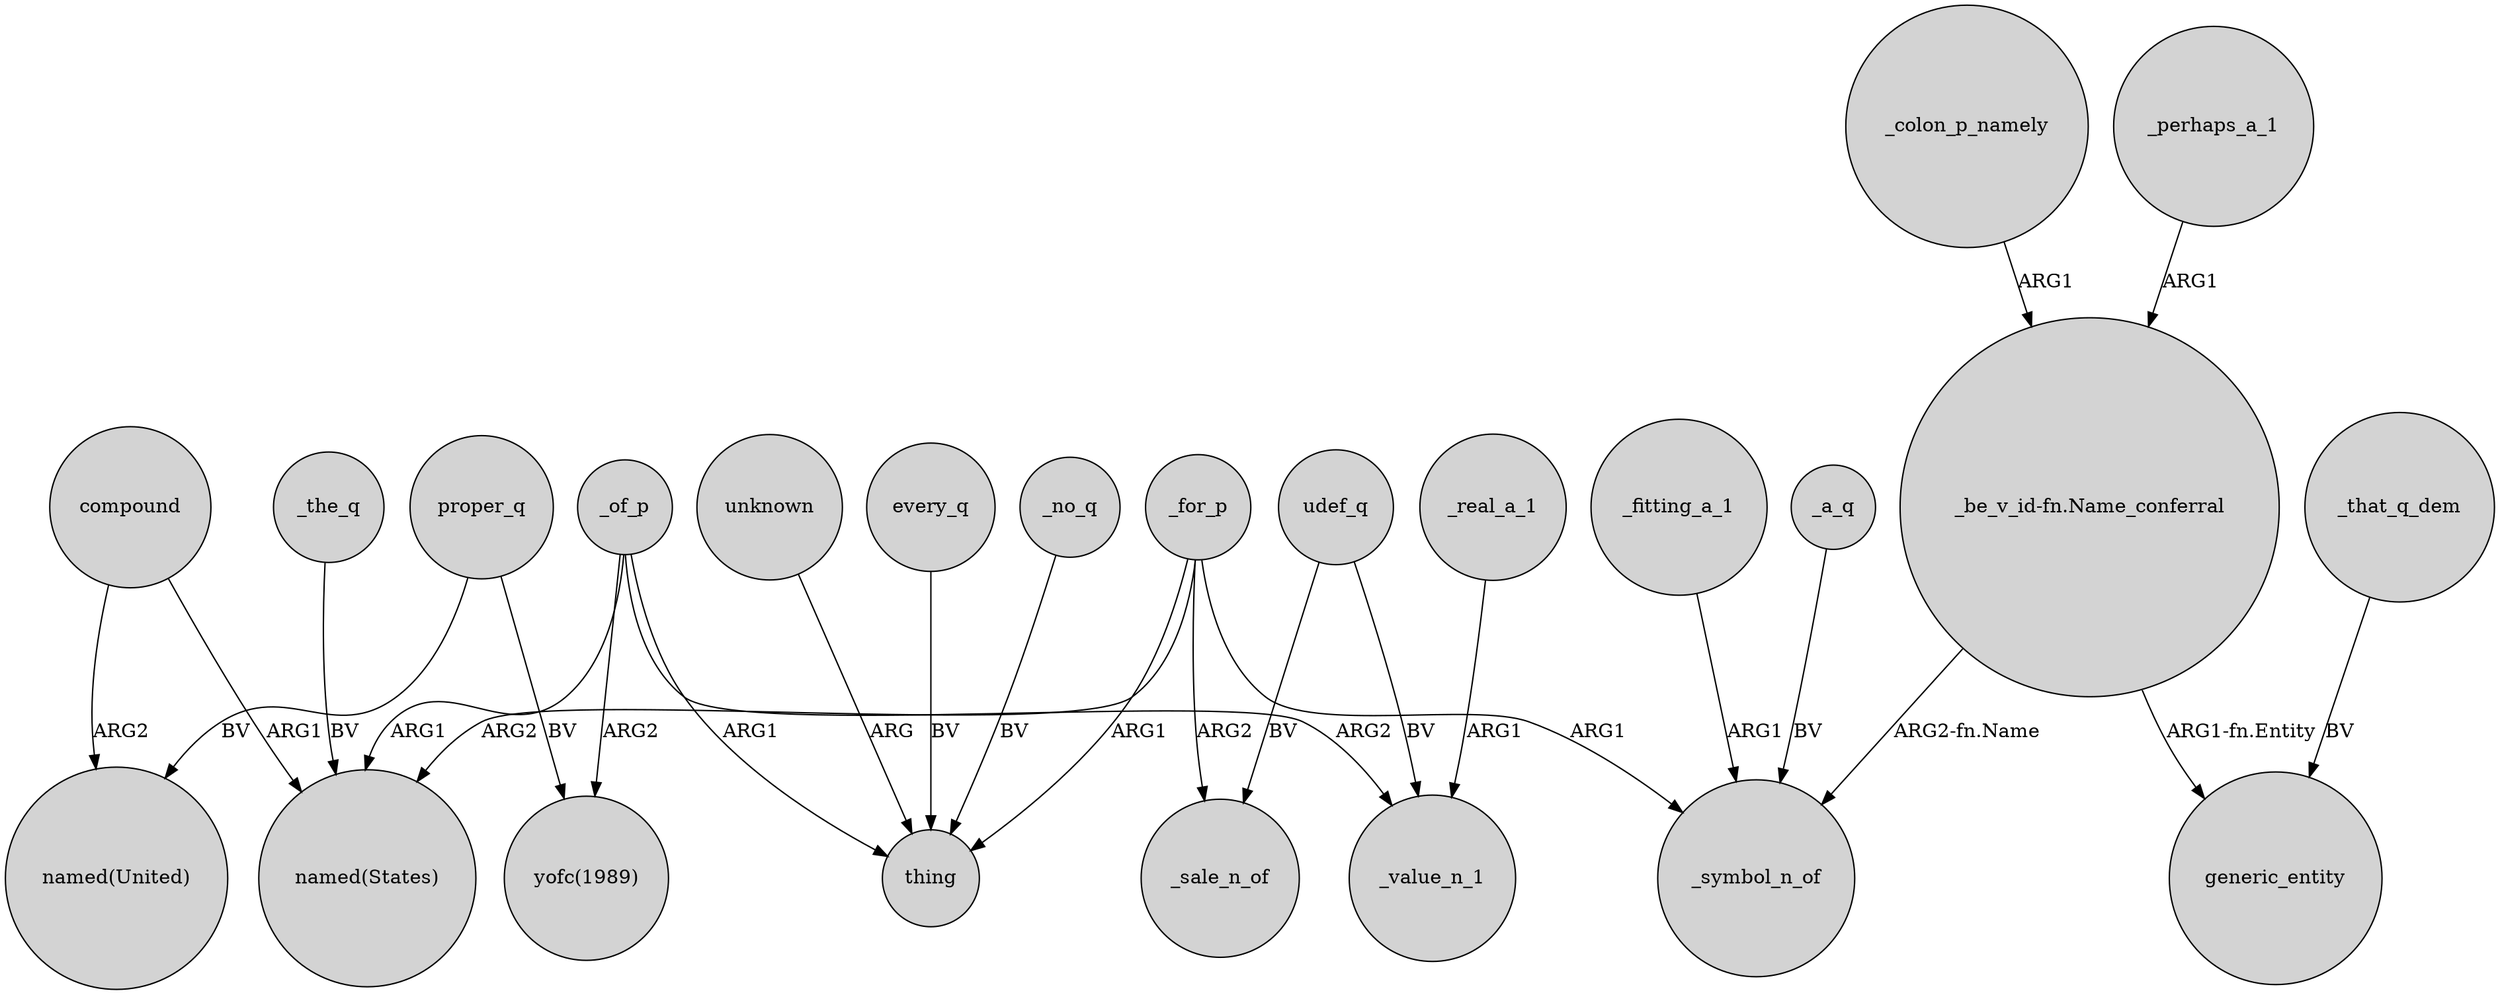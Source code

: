 digraph {
	node [shape=circle style=filled]
	"_be_v_id-fn.Name_conferral" -> _symbol_n_of [label="ARG2-fn.Name"]
	_colon_p_namely -> "_be_v_id-fn.Name_conferral" [label=ARG1]
	compound -> "named(United)" [label=ARG2]
	_of_p -> "named(States)" [label=ARG1]
	every_q -> thing [label=BV]
	_for_p -> _sale_n_of [label=ARG2]
	unknown -> thing [label=ARG]
	udef_q -> _value_n_1 [label=BV]
	udef_q -> _sale_n_of [label=BV]
	_of_p -> _value_n_1 [label=ARG2]
	_for_p -> "named(States)" [label=ARG2]
	_no_q -> thing [label=BV]
	_of_p -> "yofc(1989)" [label=ARG2]
	_for_p -> thing [label=ARG1]
	_perhaps_a_1 -> "_be_v_id-fn.Name_conferral" [label=ARG1]
	_fitting_a_1 -> _symbol_n_of [label=ARG1]
	_a_q -> _symbol_n_of [label=BV]
	proper_q -> "yofc(1989)" [label=BV]
	proper_q -> "named(United)" [label=BV]
	_the_q -> "named(States)" [label=BV]
	"_be_v_id-fn.Name_conferral" -> generic_entity [label="ARG1-fn.Entity"]
	_for_p -> _symbol_n_of [label=ARG1]
	compound -> "named(States)" [label=ARG1]
	_that_q_dem -> generic_entity [label=BV]
	_real_a_1 -> _value_n_1 [label=ARG1]
	_of_p -> thing [label=ARG1]
}
